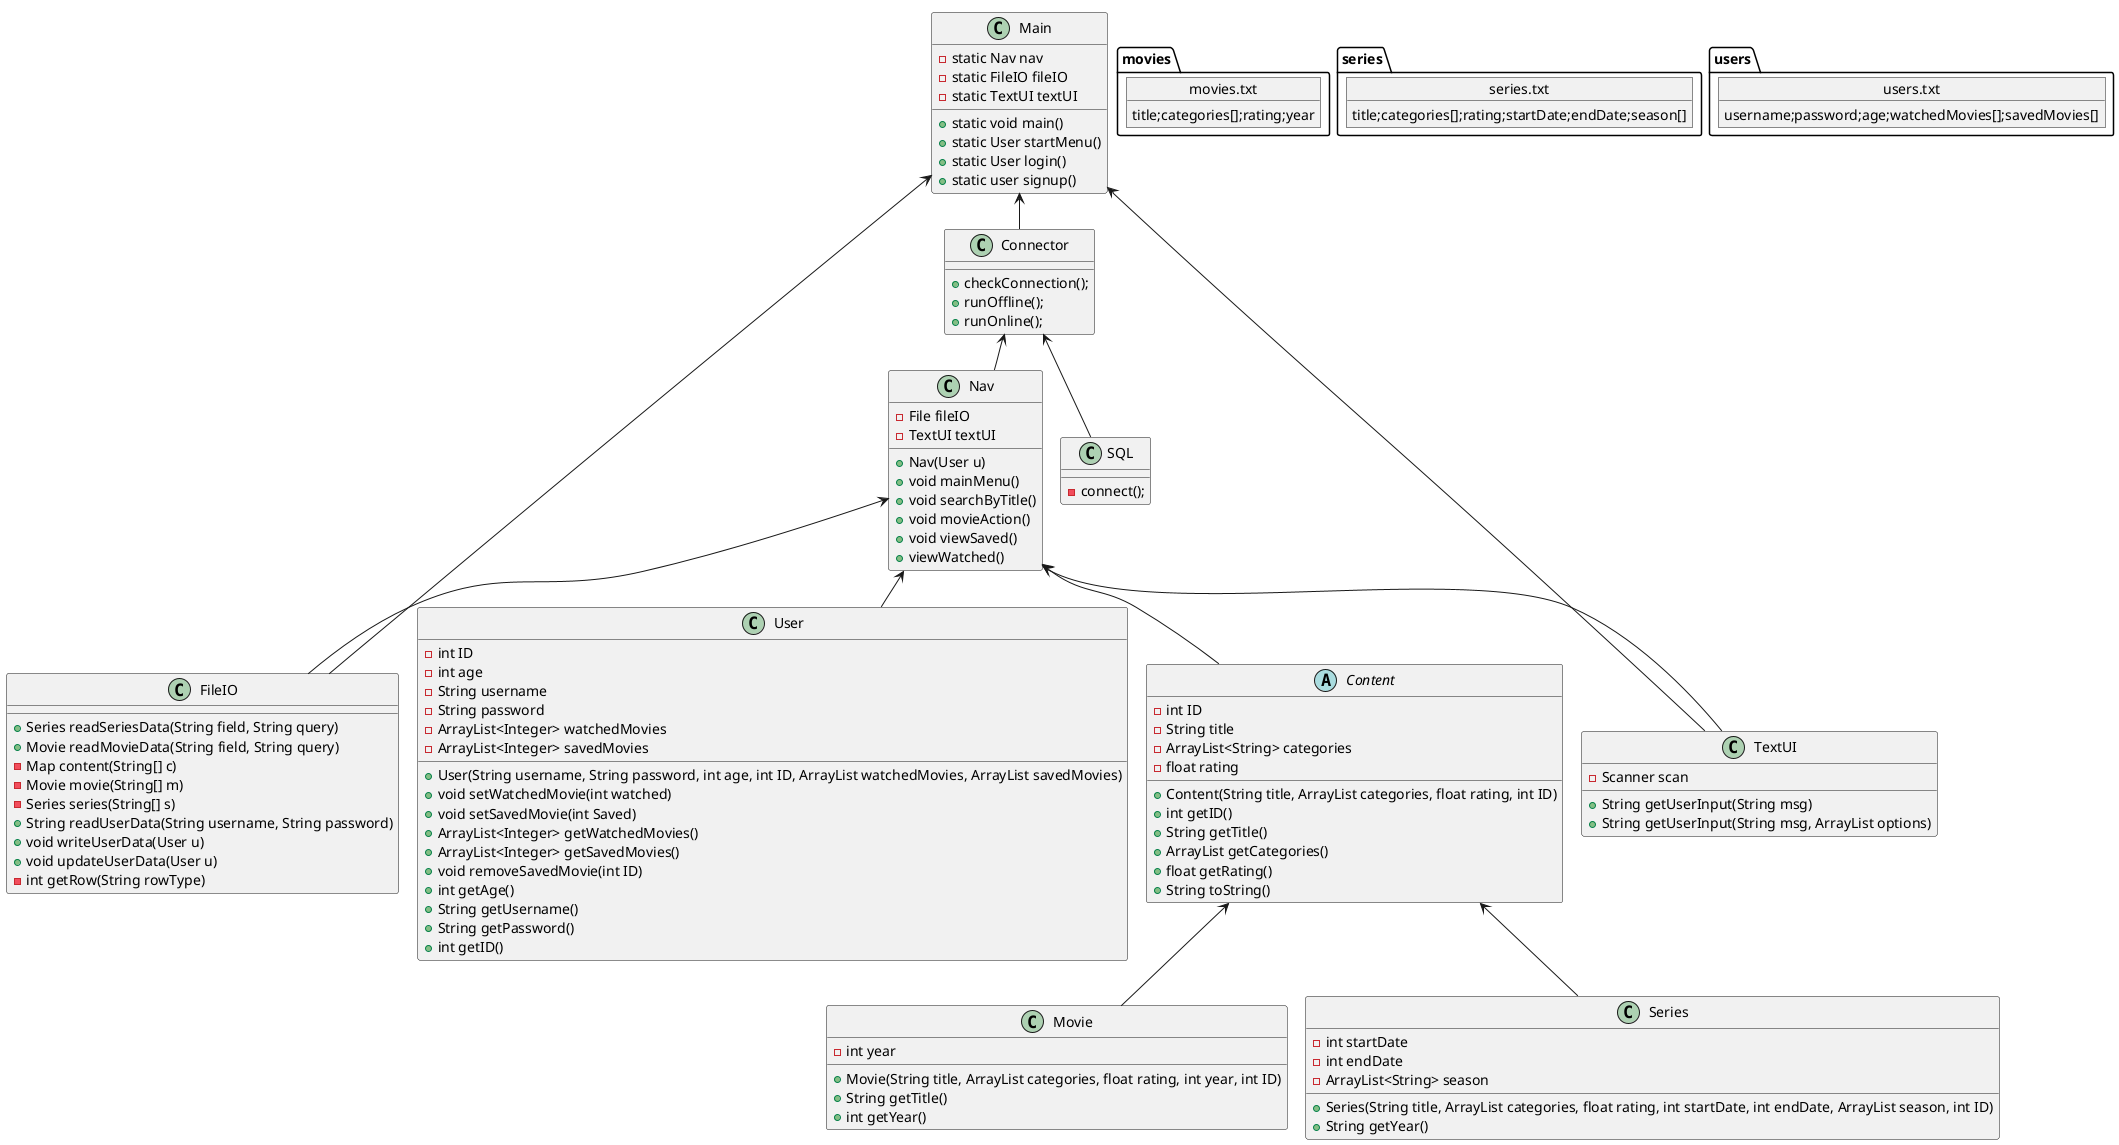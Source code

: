 @startuml
!pragma layout smetana
'https://plantuml.com/class-diagram

class Main{
- static Nav nav
- static FileIO fileIO
- static TextUI textUI
+ static void main()
+ static User startMenu()
+ static User login()
+ static user signup()
}




class Nav {
- File fileIO
- TextUI textUI
+ Nav(User u)
+ void mainMenu()
+ void searchByTitle()
+ void movieAction()
+ void viewSaved()
+ viewWatched()
}
class Connector {
+ checkConnection();
+ runOffline();
+ runOnline();
}


class SQL{
- connect();
}


class FileIO {
+ Series readSeriesData(String field, String query)
+ Movie readMovieData(String field, String query)
- Map content(String[] c)
- Movie movie(String[] m)
- Series series(String[] s)
+ String readUserData(String username, String password)
+ void writeUserData(User u)
+ void updateUserData(User u)
- int getRow(String rowType)
}

class TextUI {
- Scanner scan
+ String getUserInput(String msg)
+ String getUserInput(String msg, ArrayList options)
}

class User {
- int ID
- int age
- String username
- String password
- ArrayList<Integer> watchedMovies
- ArrayList<Integer> savedMovies
+ User(String username, String password, int age, int ID, ArrayList watchedMovies, ArrayList savedMovies)
+ void setWatchedMovie(int watched)
+ void setSavedMovie(int Saved)
+ ArrayList<Integer> getWatchedMovies()
+ ArrayList<Integer> getSavedMovies()
+ void removeSavedMovie(int ID)
+ int getAge()
+ String getUsername()
+ String getPassword()
+ int getID()
}

class Movie {
- int year
+ Movie(String title, ArrayList categories, float rating, int year, int ID)
+ String getTitle()
+ int getYear()
}

class Series {
- int startDate
- int endDate
- ArrayList<String> season
+ Series(String title, ArrayList categories, float rating, int startDate, int endDate, ArrayList season, int ID)
+ String getYear()
}

abstract Content {
- int ID
- String title
- ArrayList<String> categories
- float rating
+ Content(String title, ArrayList categories, float rating, int ID)
+ int getID()
+ String getTitle()
+ ArrayList getCategories()
+ float getRating()
+ String toString()
}

Main <-- Connector
Connector <-- Nav
Connector <-- SQL
Main <-- TextUI
Main <-- FileIO
Nav <-- User
Nav <-- Content
Nav <-- TextUI
Nav <-- FileIO
Content <-- Movie
Content <-- Series

object movies.txt {
title;categories[];rating;year
}

object series.txt {
title;categories[];rating;startDate;endDate;season[]
}
object users.txt {
username;password;age;watchedMovies[];savedMovies[]
}

@enduml